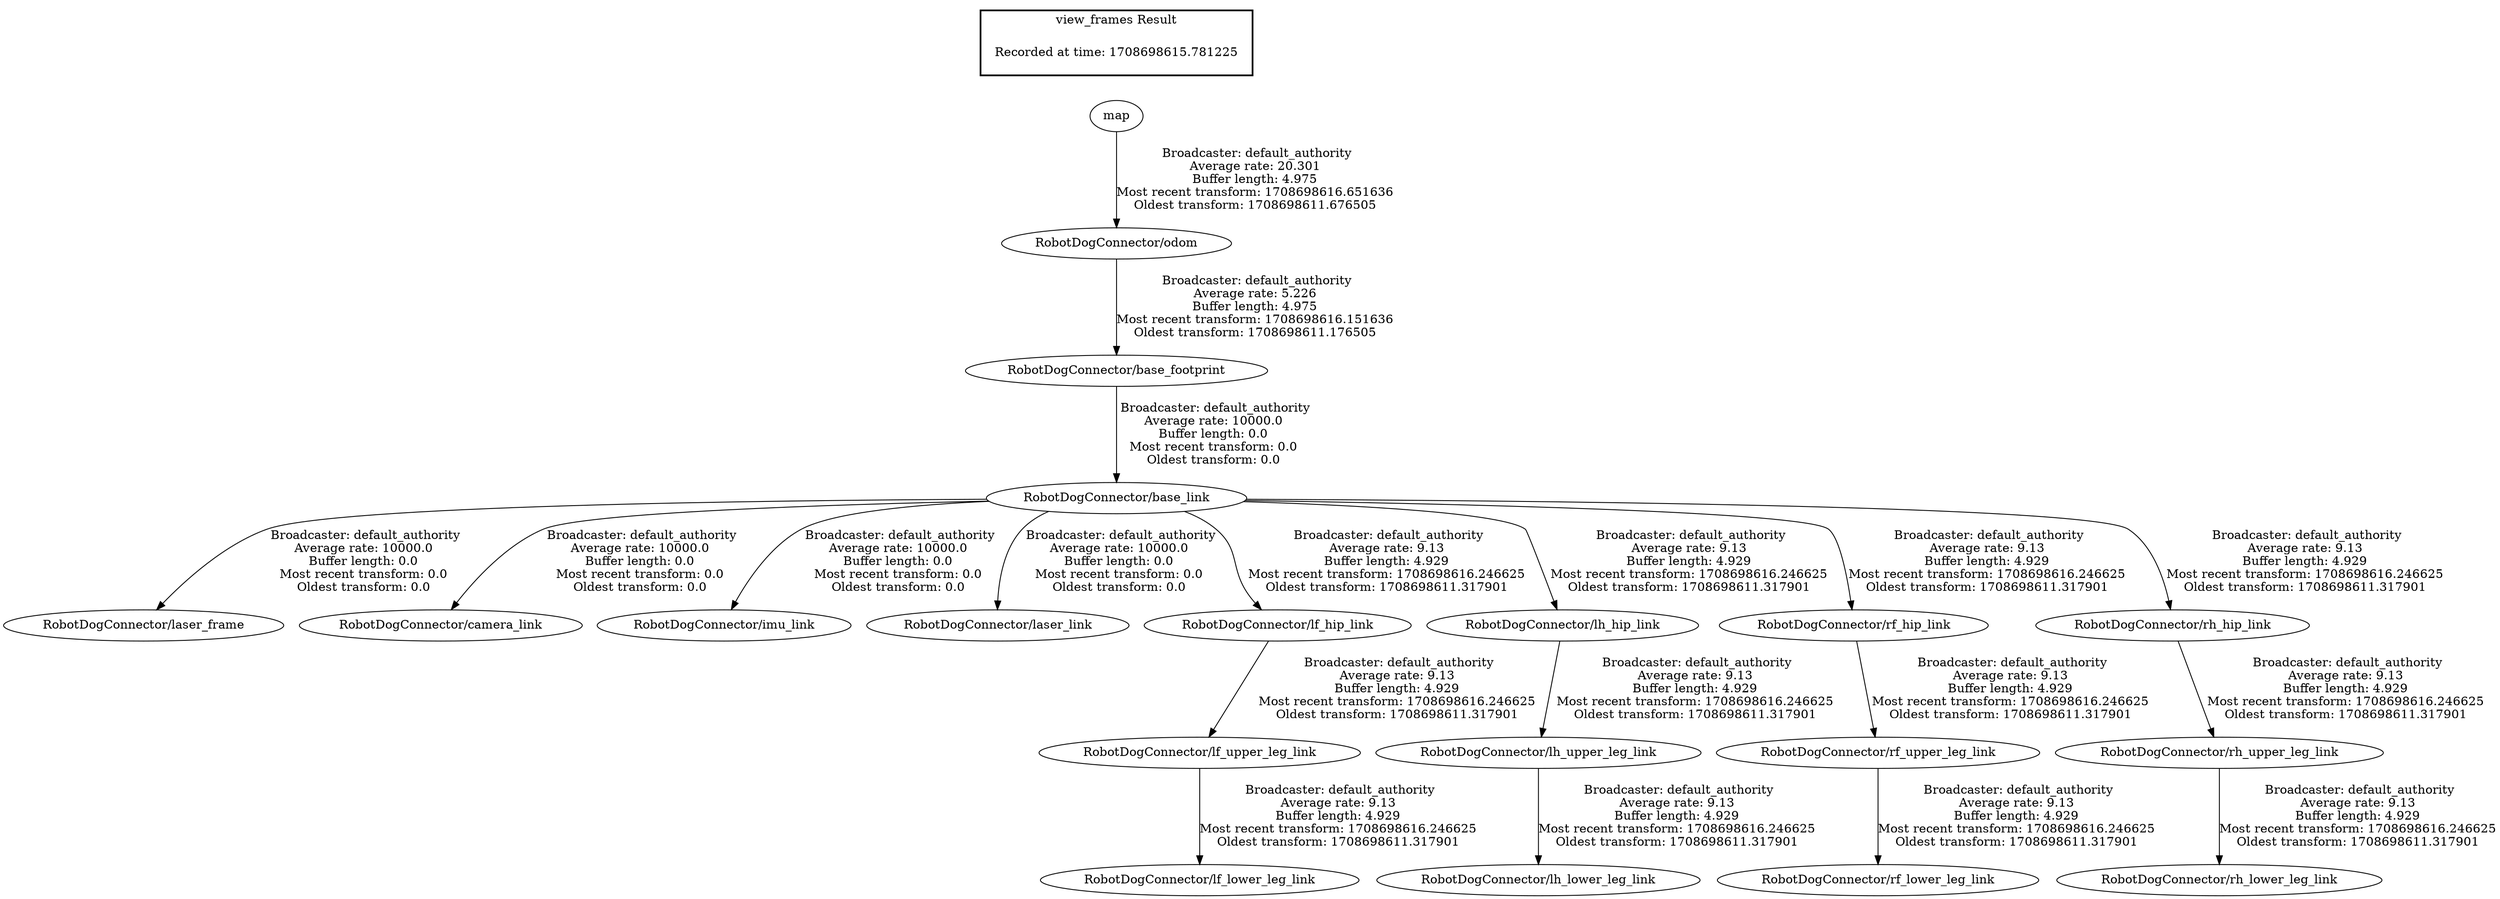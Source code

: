 digraph G {
"map" -> "RobotDogConnector/odom"[label=" Broadcaster: default_authority\nAverage rate: 20.301\nBuffer length: 4.975\nMost recent transform: 1708698616.651636\nOldest transform: 1708698611.676505\n"];
"RobotDogConnector/base_link" -> "RobotDogConnector/laser_frame"[label=" Broadcaster: default_authority\nAverage rate: 10000.0\nBuffer length: 0.0\nMost recent transform: 0.0\nOldest transform: 0.0\n"];
"RobotDogConnector/base_footprint" -> "RobotDogConnector/base_link"[label=" Broadcaster: default_authority\nAverage rate: 10000.0\nBuffer length: 0.0\nMost recent transform: 0.0\nOldest transform: 0.0\n"];
"RobotDogConnector/odom" -> "RobotDogConnector/base_footprint"[label=" Broadcaster: default_authority\nAverage rate: 5.226\nBuffer length: 4.975\nMost recent transform: 1708698616.151636\nOldest transform: 1708698611.176505\n"];
"RobotDogConnector/base_link" -> "RobotDogConnector/camera_link"[label=" Broadcaster: default_authority\nAverage rate: 10000.0\nBuffer length: 0.0\nMost recent transform: 0.0\nOldest transform: 0.0\n"];
"RobotDogConnector/base_link" -> "RobotDogConnector/imu_link"[label=" Broadcaster: default_authority\nAverage rate: 10000.0\nBuffer length: 0.0\nMost recent transform: 0.0\nOldest transform: 0.0\n"];
"RobotDogConnector/base_link" -> "RobotDogConnector/laser_link"[label=" Broadcaster: default_authority\nAverage rate: 10000.0\nBuffer length: 0.0\nMost recent transform: 0.0\nOldest transform: 0.0\n"];
"RobotDogConnector/base_link" -> "RobotDogConnector/lf_hip_link"[label=" Broadcaster: default_authority\nAverage rate: 9.13\nBuffer length: 4.929\nMost recent transform: 1708698616.246625\nOldest transform: 1708698611.317901\n"];
"RobotDogConnector/lf_upper_leg_link" -> "RobotDogConnector/lf_lower_leg_link"[label=" Broadcaster: default_authority\nAverage rate: 9.13\nBuffer length: 4.929\nMost recent transform: 1708698616.246625\nOldest transform: 1708698611.317901\n"];
"RobotDogConnector/lf_hip_link" -> "RobotDogConnector/lf_upper_leg_link"[label=" Broadcaster: default_authority\nAverage rate: 9.13\nBuffer length: 4.929\nMost recent transform: 1708698616.246625\nOldest transform: 1708698611.317901\n"];
"RobotDogConnector/base_link" -> "RobotDogConnector/lh_hip_link"[label=" Broadcaster: default_authority\nAverage rate: 9.13\nBuffer length: 4.929\nMost recent transform: 1708698616.246625\nOldest transform: 1708698611.317901\n"];
"RobotDogConnector/lh_upper_leg_link" -> "RobotDogConnector/lh_lower_leg_link"[label=" Broadcaster: default_authority\nAverage rate: 9.13\nBuffer length: 4.929\nMost recent transform: 1708698616.246625\nOldest transform: 1708698611.317901\n"];
"RobotDogConnector/lh_hip_link" -> "RobotDogConnector/lh_upper_leg_link"[label=" Broadcaster: default_authority\nAverage rate: 9.13\nBuffer length: 4.929\nMost recent transform: 1708698616.246625\nOldest transform: 1708698611.317901\n"];
"RobotDogConnector/base_link" -> "RobotDogConnector/rf_hip_link"[label=" Broadcaster: default_authority\nAverage rate: 9.13\nBuffer length: 4.929\nMost recent transform: 1708698616.246625\nOldest transform: 1708698611.317901\n"];
"RobotDogConnector/rf_upper_leg_link" -> "RobotDogConnector/rf_lower_leg_link"[label=" Broadcaster: default_authority\nAverage rate: 9.13\nBuffer length: 4.929\nMost recent transform: 1708698616.246625\nOldest transform: 1708698611.317901\n"];
"RobotDogConnector/rf_hip_link" -> "RobotDogConnector/rf_upper_leg_link"[label=" Broadcaster: default_authority\nAverage rate: 9.13\nBuffer length: 4.929\nMost recent transform: 1708698616.246625\nOldest transform: 1708698611.317901\n"];
"RobotDogConnector/base_link" -> "RobotDogConnector/rh_hip_link"[label=" Broadcaster: default_authority\nAverage rate: 9.13\nBuffer length: 4.929\nMost recent transform: 1708698616.246625\nOldest transform: 1708698611.317901\n"];
"RobotDogConnector/rh_upper_leg_link" -> "RobotDogConnector/rh_lower_leg_link"[label=" Broadcaster: default_authority\nAverage rate: 9.13\nBuffer length: 4.929\nMost recent transform: 1708698616.246625\nOldest transform: 1708698611.317901\n"];
"RobotDogConnector/rh_hip_link" -> "RobotDogConnector/rh_upper_leg_link"[label=" Broadcaster: default_authority\nAverage rate: 9.13\nBuffer length: 4.929\nMost recent transform: 1708698616.246625\nOldest transform: 1708698611.317901\n"];
edge [style=invis];
 subgraph cluster_legend { style=bold; color=black; label ="view_frames Result";
"Recorded at time: 1708698615.781225"[ shape=plaintext ] ;
}->"map";
}
